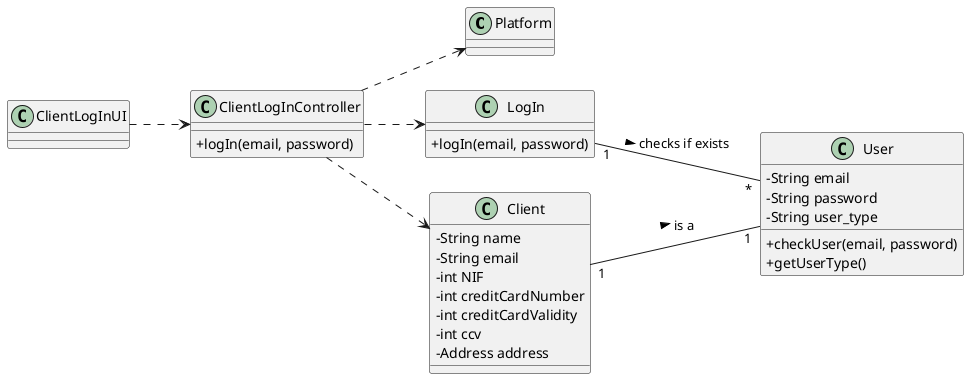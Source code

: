 @startuml
skinparam classAttributeIconSize 0

left to right direction

class Platform {
}

class ClientLogInUI {
}

class ClientLogInController {
 +logIn(email, password)
}


class LogIn {
  +logIn(email, password)
}

class User {
  -String email
  -String password
  -String user_type
  +checkUser(email, password)
  +getUserType()
}

class Client {
  -String name
  -String email
  -int NIF
  -int creditCardNumber
  -int creditCardValidity
  -int ccv
  -Address address
}


ClientLogInUI ..> ClientLogInController
ClientLogInController ..> Platform
ClientLogInController ..> LogIn
ClientLogInController ..> Client
Client "1" -- "1" User : is a >
LogIn "1" -- "*" User: checks if exists >


@enduml


